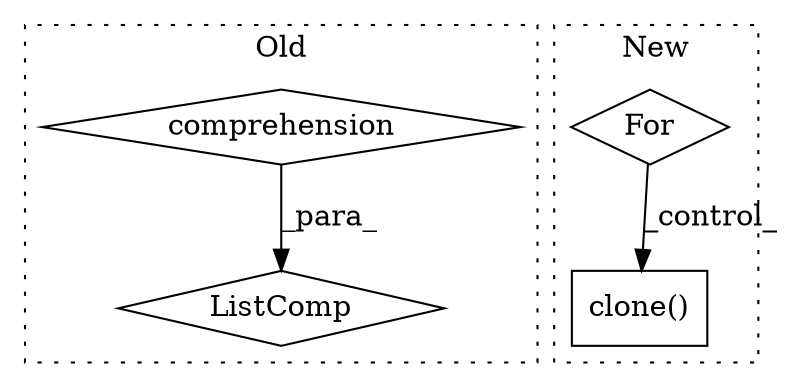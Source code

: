 digraph G {
subgraph cluster0 {
1 [label="ListComp" a="106" s="16303" l="90" shape="diamond"];
3 [label="comprehension" a="45" s="16355" l="3" shape="diamond"];
label = "Old";
style="dotted";
}
subgraph cluster1 {
2 [label="clone()" a="75" s="17224" l="29" shape="box"];
4 [label="For" a="107" s="17150,17187" l="4,14" shape="diamond"];
label = "New";
style="dotted";
}
3 -> 1 [label="_para_"];
4 -> 2 [label="_control_"];
}